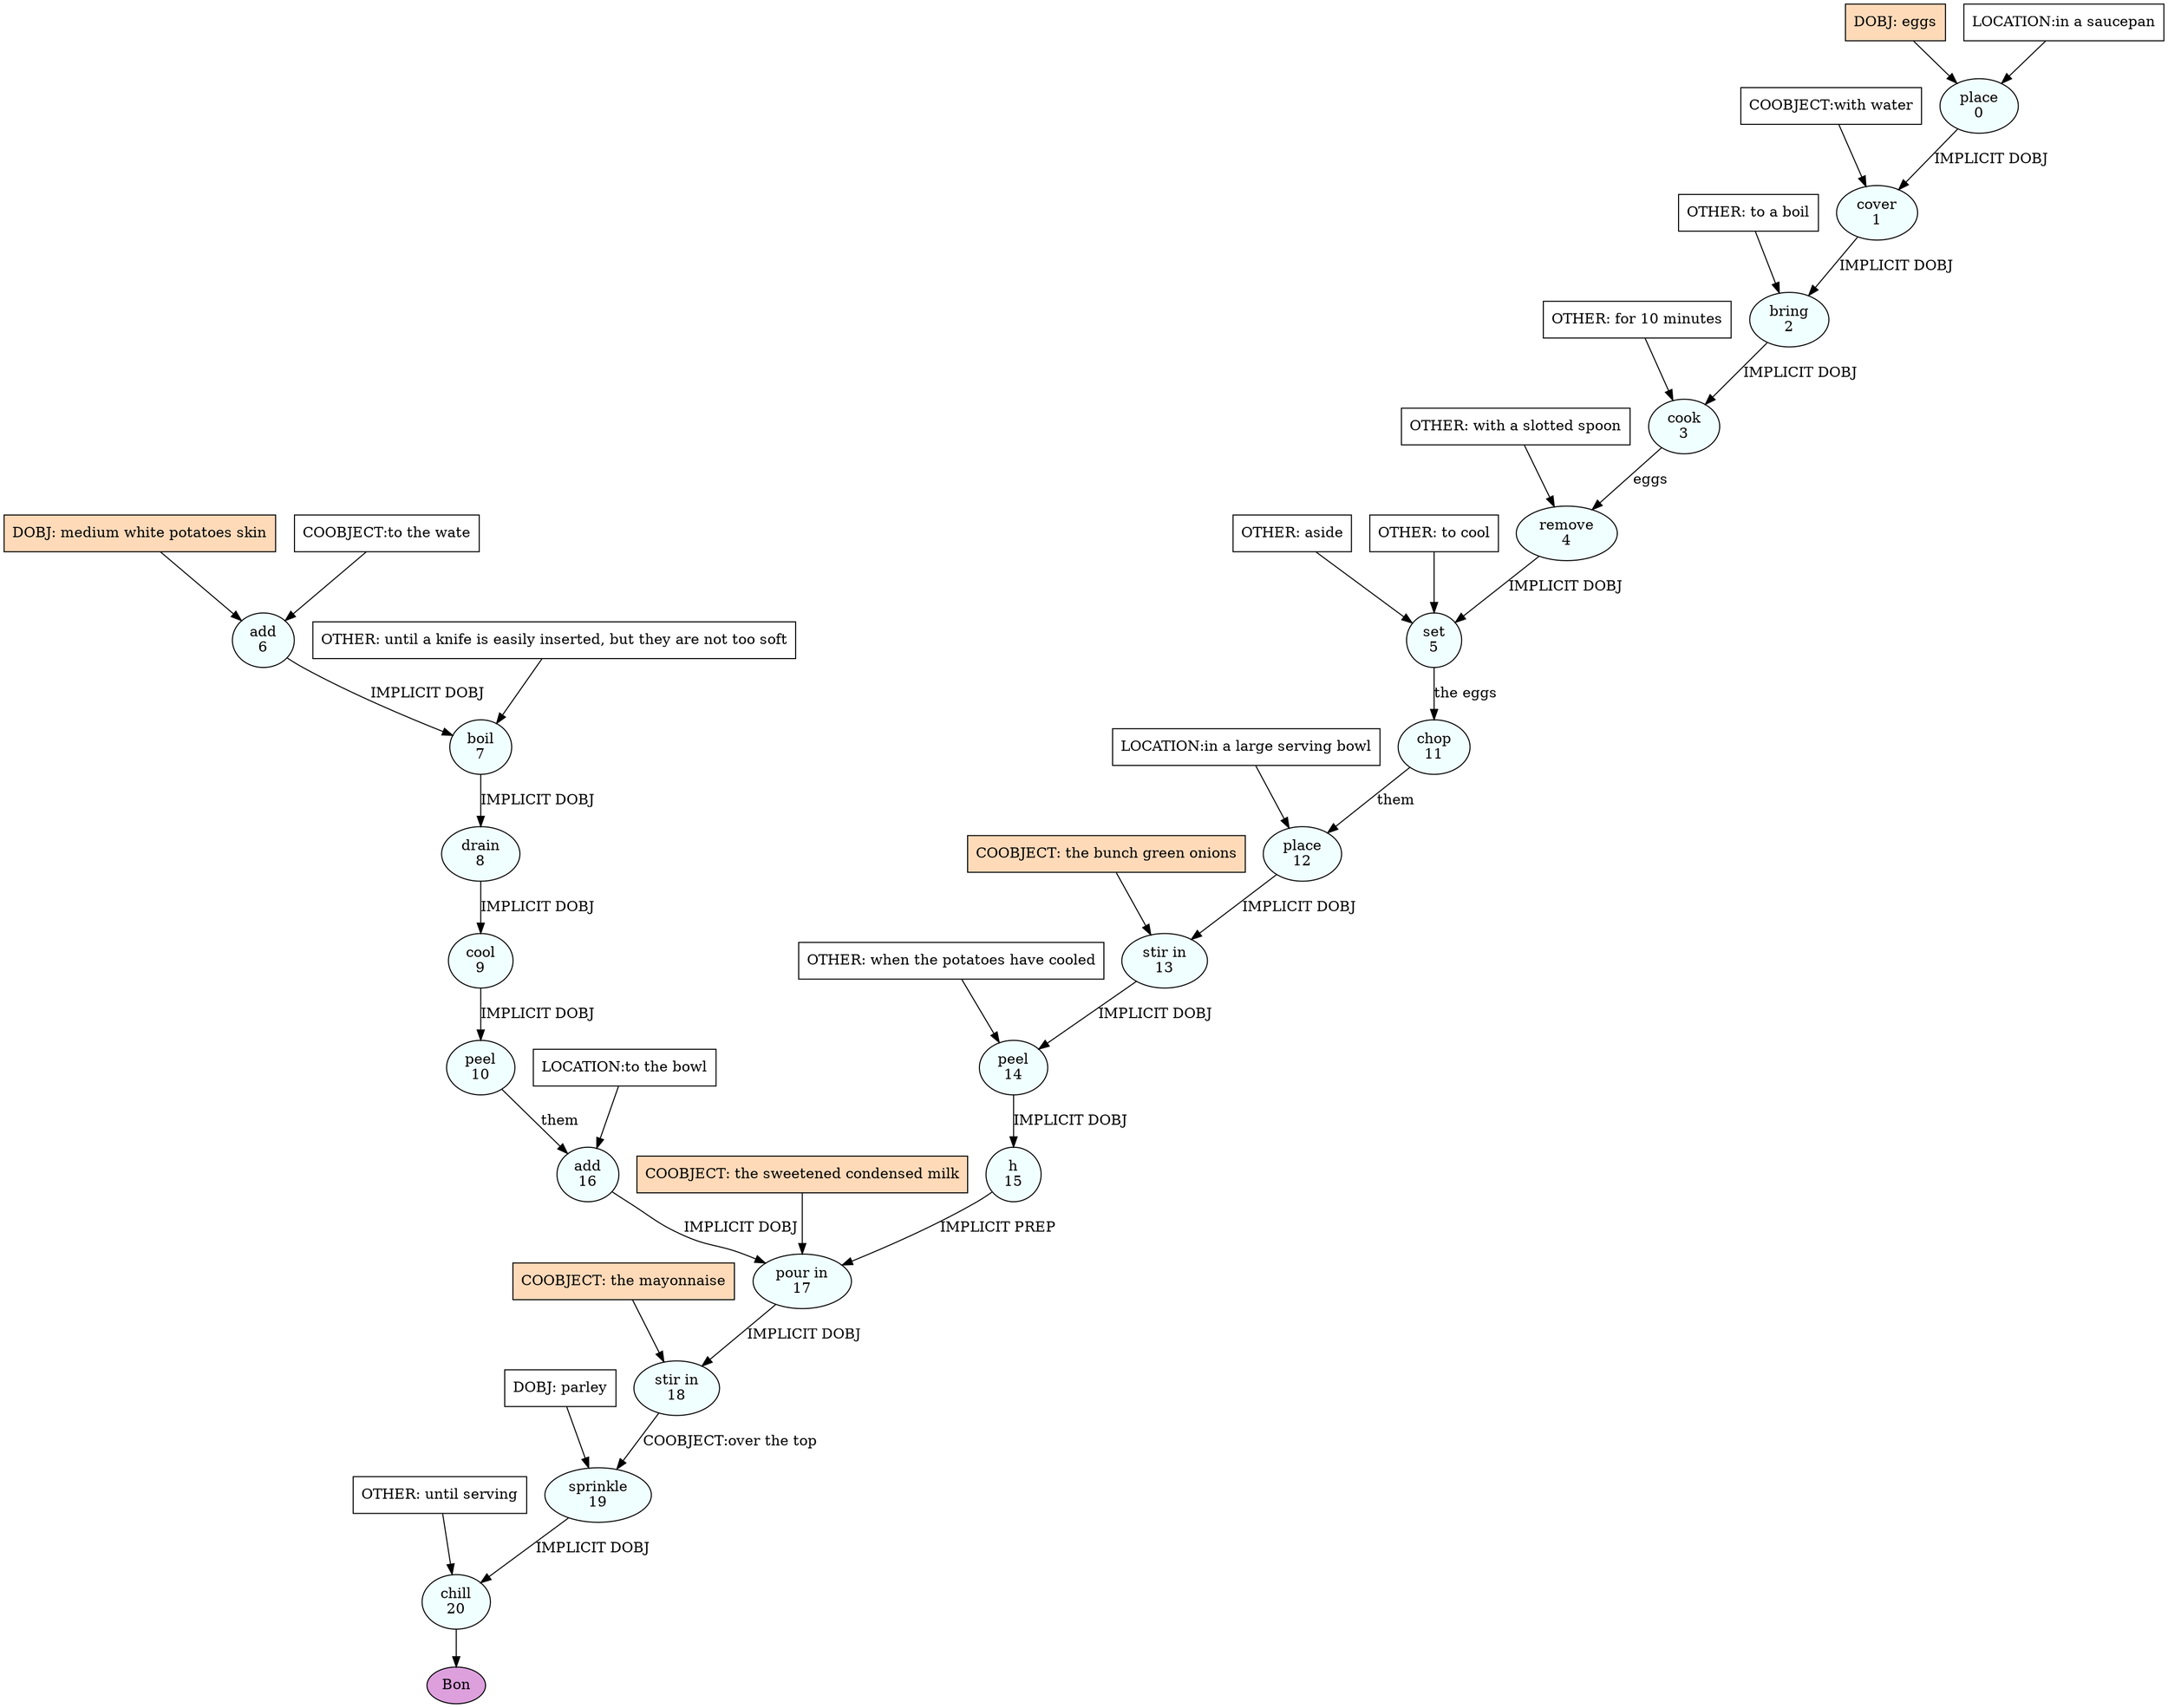 digraph recipe {
E0[label="place
0", shape=oval, style=filled, fillcolor=azure]
E1[label="cover
1", shape=oval, style=filled, fillcolor=azure]
E2[label="bring
2", shape=oval, style=filled, fillcolor=azure]
E3[label="cook
3", shape=oval, style=filled, fillcolor=azure]
E4[label="remove
4", shape=oval, style=filled, fillcolor=azure]
E5[label="set
5", shape=oval, style=filled, fillcolor=azure]
E6[label="add
6", shape=oval, style=filled, fillcolor=azure]
E7[label="boil
7", shape=oval, style=filled, fillcolor=azure]
E8[label="drain
8", shape=oval, style=filled, fillcolor=azure]
E9[label="cool
9", shape=oval, style=filled, fillcolor=azure]
E10[label="peel
10", shape=oval, style=filled, fillcolor=azure]
E11[label="chop
11", shape=oval, style=filled, fillcolor=azure]
E12[label="place
12", shape=oval, style=filled, fillcolor=azure]
E13[label="stir in
13", shape=oval, style=filled, fillcolor=azure]
E14[label="peel
14", shape=oval, style=filled, fillcolor=azure]
E15[label="h
15", shape=oval, style=filled, fillcolor=azure]
E16[label="add
16", shape=oval, style=filled, fillcolor=azure]
E17[label="pour in
17", shape=oval, style=filled, fillcolor=azure]
E18[label="stir in
18", shape=oval, style=filled, fillcolor=azure]
E19[label="sprinkle
19", shape=oval, style=filled, fillcolor=azure]
E20[label="chill
20", shape=oval, style=filled, fillcolor=azure]
D0[label="DOBJ: eggs", shape=box, style=filled, fillcolor=peachpuff]
D0 -> E0
P0_0[label="LOCATION:in a saucepan", shape=box, style=filled, fillcolor=white]
P0_0 -> E0
D6[label="DOBJ: medium white potatoes skin", shape=box, style=filled, fillcolor=peachpuff]
D6 -> E6
P6_0[label="COOBJECT:to the wate", shape=box, style=filled, fillcolor=white]
P6_0 -> E6
E0 -> E1 [label="IMPLICIT DOBJ"]
P1_0_0[label="COOBJECT:with water", shape=box, style=filled, fillcolor=white]
P1_0_0 -> E1
E1 -> E2 [label="IMPLICIT DOBJ"]
O2_0_0[label="OTHER: to a boil", shape=box, style=filled, fillcolor=white]
O2_0_0 -> E2
E2 -> E3 [label="IMPLICIT DOBJ"]
O3_0_0[label="OTHER: for 10 minutes", shape=box, style=filled, fillcolor=white]
O3_0_0 -> E3
E3 -> E4 [label="eggs"]
O4_0_0[label="OTHER: with a slotted spoon", shape=box, style=filled, fillcolor=white]
O4_0_0 -> E4
E4 -> E5 [label="IMPLICIT DOBJ"]
O5_0_0[label="OTHER: aside", shape=box, style=filled, fillcolor=white]
O5_0_0 -> E5
O5_1_0[label="OTHER: to cool", shape=box, style=filled, fillcolor=white]
O5_1_0 -> E5
E6 -> E7 [label="IMPLICIT DOBJ"]
O7_0_0[label="OTHER: until a knife is easily inserted, but they are not too soft", shape=box, style=filled, fillcolor=white]
O7_0_0 -> E7
E7 -> E8 [label="IMPLICIT DOBJ"]
E8 -> E9 [label="IMPLICIT DOBJ"]
E9 -> E10 [label="IMPLICIT DOBJ"]
E5 -> E11 [label="the eggs"]
E11 -> E12 [label="them"]
P12_0_0[label="LOCATION:in a large serving bowl", shape=box, style=filled, fillcolor=white]
P12_0_0 -> E12
E12 -> E13 [label="IMPLICIT DOBJ"]
P13_0_ing[label="COOBJECT: the bunch green onions", shape=box, style=filled, fillcolor=peachpuff]
P13_0_ing -> E13
E13 -> E14 [label="IMPLICIT DOBJ"]
O14_0_0[label="OTHER: when the potatoes have cooled", shape=box, style=filled, fillcolor=white]
O14_0_0 -> E14
E14 -> E15 [label="IMPLICIT DOBJ"]
E10 -> E16 [label="them"]
P16_0_0[label="LOCATION:to the bowl", shape=box, style=filled, fillcolor=white]
P16_0_0 -> E16
E16 -> E17 [label="IMPLICIT DOBJ"]
E15 -> E17 [label="IMPLICIT PREP"]
P17_1_ing[label="COOBJECT: the sweetened condensed milk", shape=box, style=filled, fillcolor=peachpuff]
P17_1_ing -> E17
E17 -> E18 [label="IMPLICIT DOBJ"]
P18_0_ing[label="COOBJECT: the mayonnaise", shape=box, style=filled, fillcolor=peachpuff]
P18_0_ing -> E18
D19_0[label="DOBJ: parley", shape=box, style=filled, fillcolor=white]
D19_0 -> E19
E18 -> E19 [label="COOBJECT:over the top"]
E19 -> E20 [label="IMPLICIT DOBJ"]
O20_0_0[label="OTHER: until serving", shape=box, style=filled, fillcolor=white]
O20_0_0 -> E20
EOR[label="Bon", shape=oval, style=filled, fillcolor=plum]
E20 -> EOR
}
